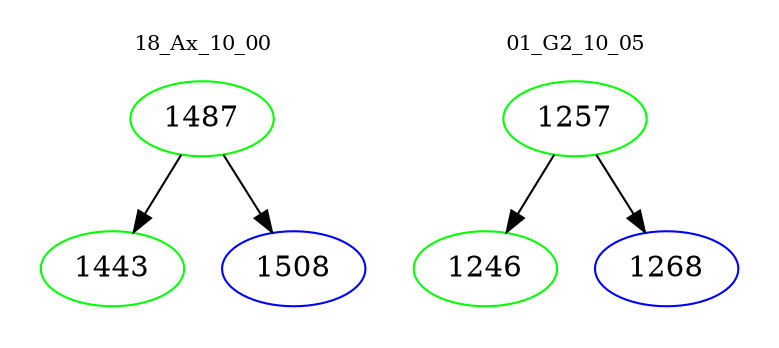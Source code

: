 digraph{
subgraph cluster_0 {
color = white
label = "18_Ax_10_00";
fontsize=10;
T0_1487 [label="1487", color="green"]
T0_1487 -> T0_1443 [color="black"]
T0_1443 [label="1443", color="green"]
T0_1487 -> T0_1508 [color="black"]
T0_1508 [label="1508", color="blue"]
}
subgraph cluster_1 {
color = white
label = "01_G2_10_05";
fontsize=10;
T1_1257 [label="1257", color="green"]
T1_1257 -> T1_1246 [color="black"]
T1_1246 [label="1246", color="green"]
T1_1257 -> T1_1268 [color="black"]
T1_1268 [label="1268", color="blue"]
}
}
